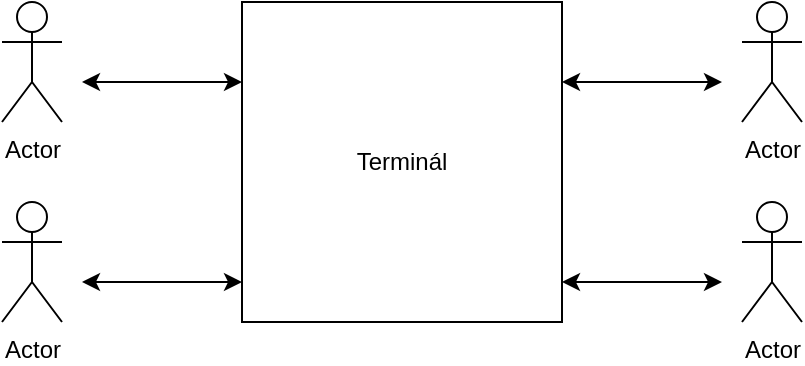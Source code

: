 <mxfile version="18.1.3" type="device"><diagram id="VkkuoNv5PvRXcbEX7FxZ" name="Page-1"><mxGraphModel dx="1247" dy="677" grid="1" gridSize="10" guides="1" tooltips="1" connect="1" arrows="1" fold="1" page="1" pageScale="1" pageWidth="827" pageHeight="1169" math="0" shadow="0"><root><mxCell id="0"/><mxCell id="1" parent="0"/><mxCell id="utGzMOLdjzFK0ZLKqact-1" value="Actor" style="shape=umlActor;verticalLabelPosition=bottom;verticalAlign=top;html=1;outlineConnect=0;" vertex="1" parent="1"><mxGeometry x="160" y="200" width="30" height="60" as="geometry"/></mxCell><mxCell id="utGzMOLdjzFK0ZLKqact-2" value="Actor" style="shape=umlActor;verticalLabelPosition=bottom;verticalAlign=top;html=1;outlineConnect=0;" vertex="1" parent="1"><mxGeometry x="160" y="300" width="30" height="60" as="geometry"/></mxCell><mxCell id="utGzMOLdjzFK0ZLKqact-3" value="Actor" style="shape=umlActor;verticalLabelPosition=bottom;verticalAlign=top;html=1;outlineConnect=0;fontFamily=Helvetica;" vertex="1" parent="1"><mxGeometry x="530" y="200" width="30" height="60" as="geometry"/></mxCell><mxCell id="utGzMOLdjzFK0ZLKqact-4" value="Actor" style="shape=umlActor;verticalLabelPosition=bottom;verticalAlign=top;html=1;outlineConnect=0;" vertex="1" parent="1"><mxGeometry x="530" y="300" width="30" height="60" as="geometry"/></mxCell><mxCell id="utGzMOLdjzFK0ZLKqact-5" value="" style="whiteSpace=wrap;html=1;aspect=fixed;" vertex="1" parent="1"><mxGeometry x="280" y="200" width="160" height="160" as="geometry"/></mxCell><mxCell id="utGzMOLdjzFK0ZLKqact-6" value="" style="endArrow=classic;startArrow=classic;html=1;rounded=0;entryX=0;entryY=0.25;entryDx=0;entryDy=0;" edge="1" parent="1" target="utGzMOLdjzFK0ZLKqact-5"><mxGeometry width="50" height="50" relative="1" as="geometry"><mxPoint x="200" y="240" as="sourcePoint"/><mxPoint x="440" y="320" as="targetPoint"/></mxGeometry></mxCell><mxCell id="utGzMOLdjzFK0ZLKqact-7" value="" style="endArrow=classic;startArrow=classic;html=1;rounded=0;" edge="1" parent="1"><mxGeometry width="50" height="50" relative="1" as="geometry"><mxPoint x="200" y="340" as="sourcePoint"/><mxPoint x="280" y="340" as="targetPoint"/></mxGeometry></mxCell><mxCell id="utGzMOLdjzFK0ZLKqact-8" value="" style="endArrow=classic;startArrow=classic;html=1;rounded=0;" edge="1" parent="1"><mxGeometry width="50" height="50" relative="1" as="geometry"><mxPoint x="440" y="340" as="sourcePoint"/><mxPoint x="520" y="340" as="targetPoint"/></mxGeometry></mxCell><mxCell id="utGzMOLdjzFK0ZLKqact-11" value="" style="endArrow=classic;startArrow=classic;html=1;rounded=0;" edge="1" parent="1"><mxGeometry width="50" height="50" relative="1" as="geometry"><mxPoint x="440" y="240" as="sourcePoint"/><mxPoint x="520" y="240" as="targetPoint"/></mxGeometry></mxCell><mxCell id="utGzMOLdjzFK0ZLKqact-14" value="Terminál" style="text;html=1;strokeColor=none;fillColor=none;align=center;verticalAlign=middle;whiteSpace=wrap;rounded=0;fontFamily=Helvetica;" vertex="1" parent="1"><mxGeometry x="330" y="265" width="60" height="30" as="geometry"/></mxCell></root></mxGraphModel></diagram></mxfile>